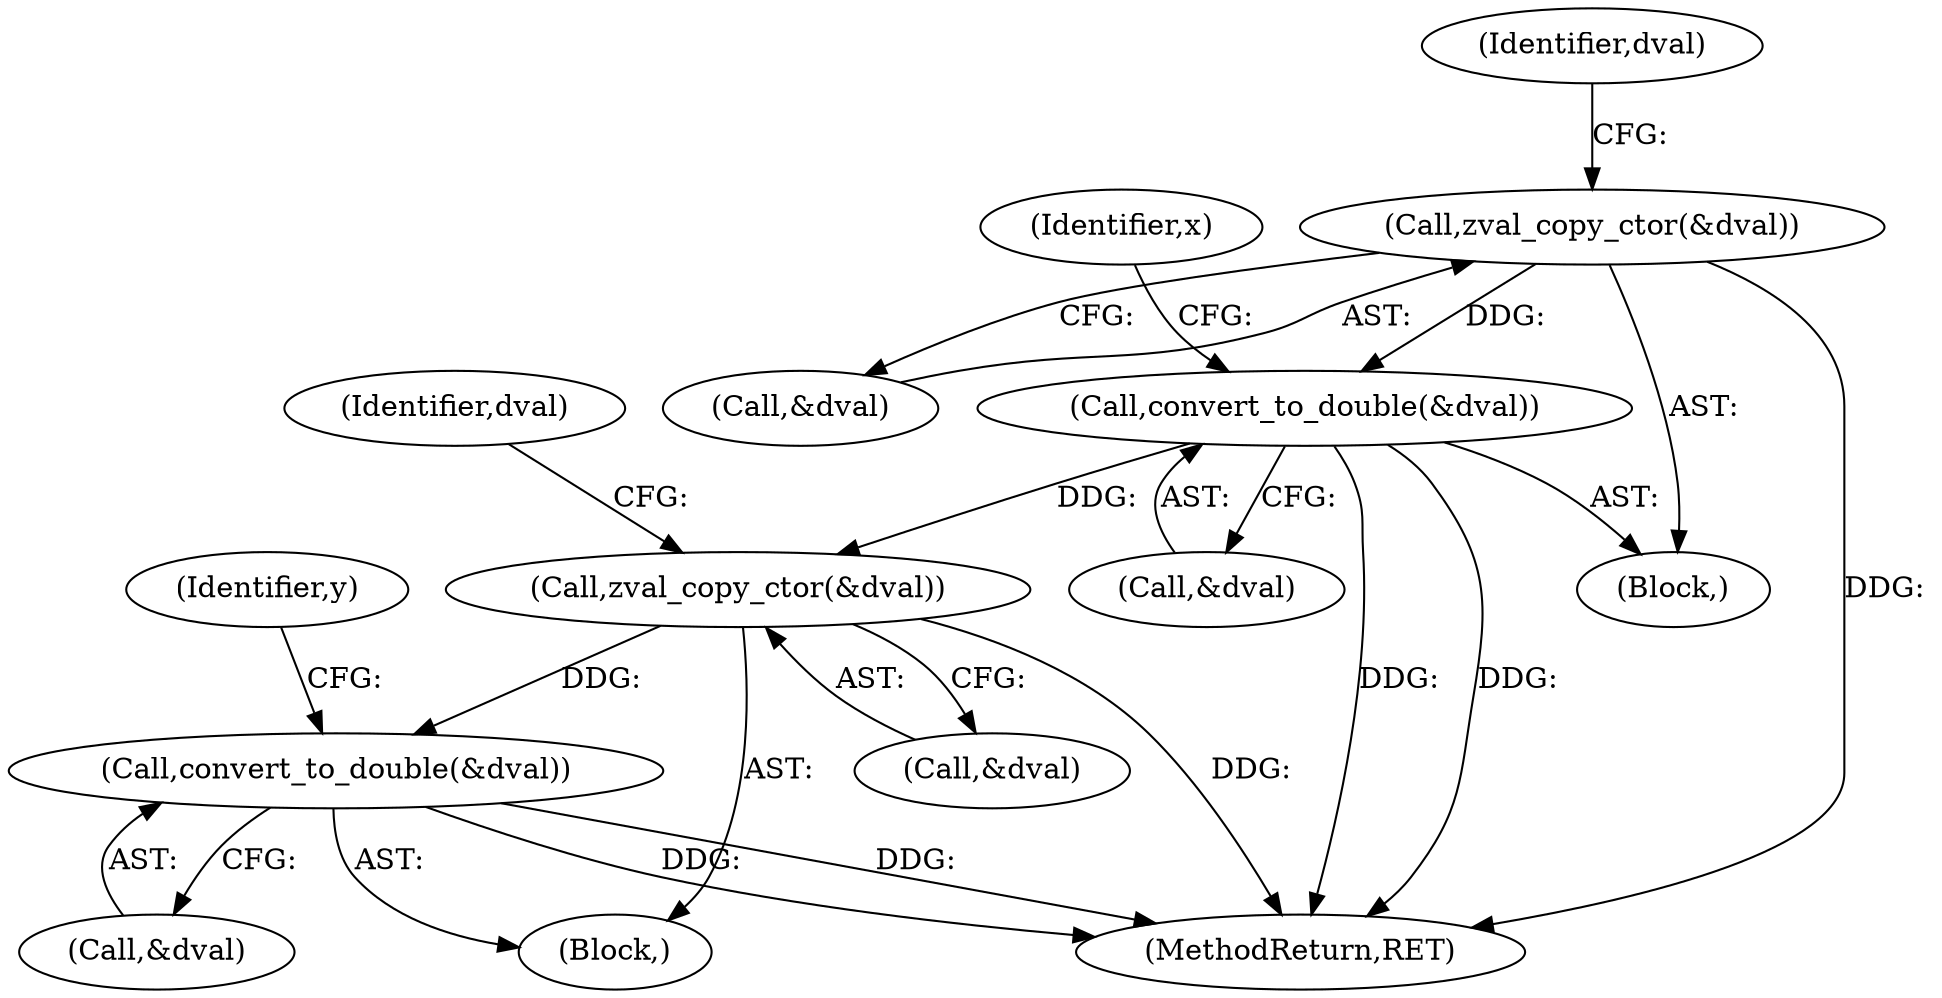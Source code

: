 digraph "0_php-src_b6f13a5ef9d6280cf984826a5de012a32c396cd4?w=1_0@API" {
"1000208" [label="(Call,zval_copy_ctor(&dval))"];
"1000166" [label="(Call,convert_to_double(&dval))"];
"1000163" [label="(Call,zval_copy_ctor(&dval))"];
"1000211" [label="(Call,convert_to_double(&dval))"];
"1000208" [label="(Call,zval_copy_ctor(&dval))"];
"1000341" [label="(MethodReturn,RET)"];
"1000212" [label="(Call,&dval)"];
"1000164" [label="(Call,&dval)"];
"1000213" [label="(Identifier,dval)"];
"1000170" [label="(Identifier,x)"];
"1000215" [label="(Identifier,y)"];
"1000211" [label="(Call,convert_to_double(&dval))"];
"1000168" [label="(Identifier,dval)"];
"1000166" [label="(Call,convert_to_double(&dval))"];
"1000156" [label="(Block,)"];
"1000201" [label="(Block,)"];
"1000209" [label="(Call,&dval)"];
"1000167" [label="(Call,&dval)"];
"1000163" [label="(Call,zval_copy_ctor(&dval))"];
"1000208" -> "1000201"  [label="AST: "];
"1000208" -> "1000209"  [label="CFG: "];
"1000209" -> "1000208"  [label="AST: "];
"1000213" -> "1000208"  [label="CFG: "];
"1000208" -> "1000341"  [label="DDG: "];
"1000166" -> "1000208"  [label="DDG: "];
"1000208" -> "1000211"  [label="DDG: "];
"1000166" -> "1000156"  [label="AST: "];
"1000166" -> "1000167"  [label="CFG: "];
"1000167" -> "1000166"  [label="AST: "];
"1000170" -> "1000166"  [label="CFG: "];
"1000166" -> "1000341"  [label="DDG: "];
"1000166" -> "1000341"  [label="DDG: "];
"1000163" -> "1000166"  [label="DDG: "];
"1000163" -> "1000156"  [label="AST: "];
"1000163" -> "1000164"  [label="CFG: "];
"1000164" -> "1000163"  [label="AST: "];
"1000168" -> "1000163"  [label="CFG: "];
"1000163" -> "1000341"  [label="DDG: "];
"1000211" -> "1000201"  [label="AST: "];
"1000211" -> "1000212"  [label="CFG: "];
"1000212" -> "1000211"  [label="AST: "];
"1000215" -> "1000211"  [label="CFG: "];
"1000211" -> "1000341"  [label="DDG: "];
"1000211" -> "1000341"  [label="DDG: "];
}
